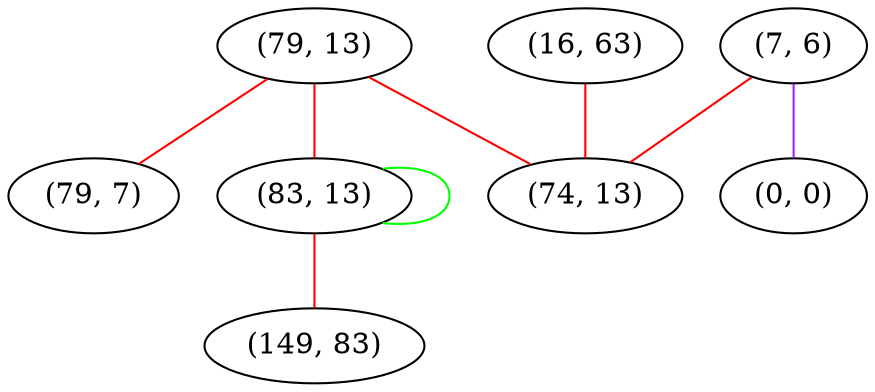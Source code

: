 graph "" {
"(79, 13)";
"(16, 63)";
"(7, 6)";
"(0, 0)";
"(79, 7)";
"(83, 13)";
"(74, 13)";
"(149, 83)";
"(79, 13)" -- "(74, 13)"  [color=red, key=0, weight=1];
"(79, 13)" -- "(79, 7)"  [color=red, key=0, weight=1];
"(79, 13)" -- "(83, 13)"  [color=red, key=0, weight=1];
"(16, 63)" -- "(74, 13)"  [color=red, key=0, weight=1];
"(7, 6)" -- "(74, 13)"  [color=red, key=0, weight=1];
"(7, 6)" -- "(0, 0)"  [color=purple, key=0, weight=4];
"(83, 13)" -- "(83, 13)"  [color=green, key=0, weight=2];
"(83, 13)" -- "(149, 83)"  [color=red, key=0, weight=1];
}
